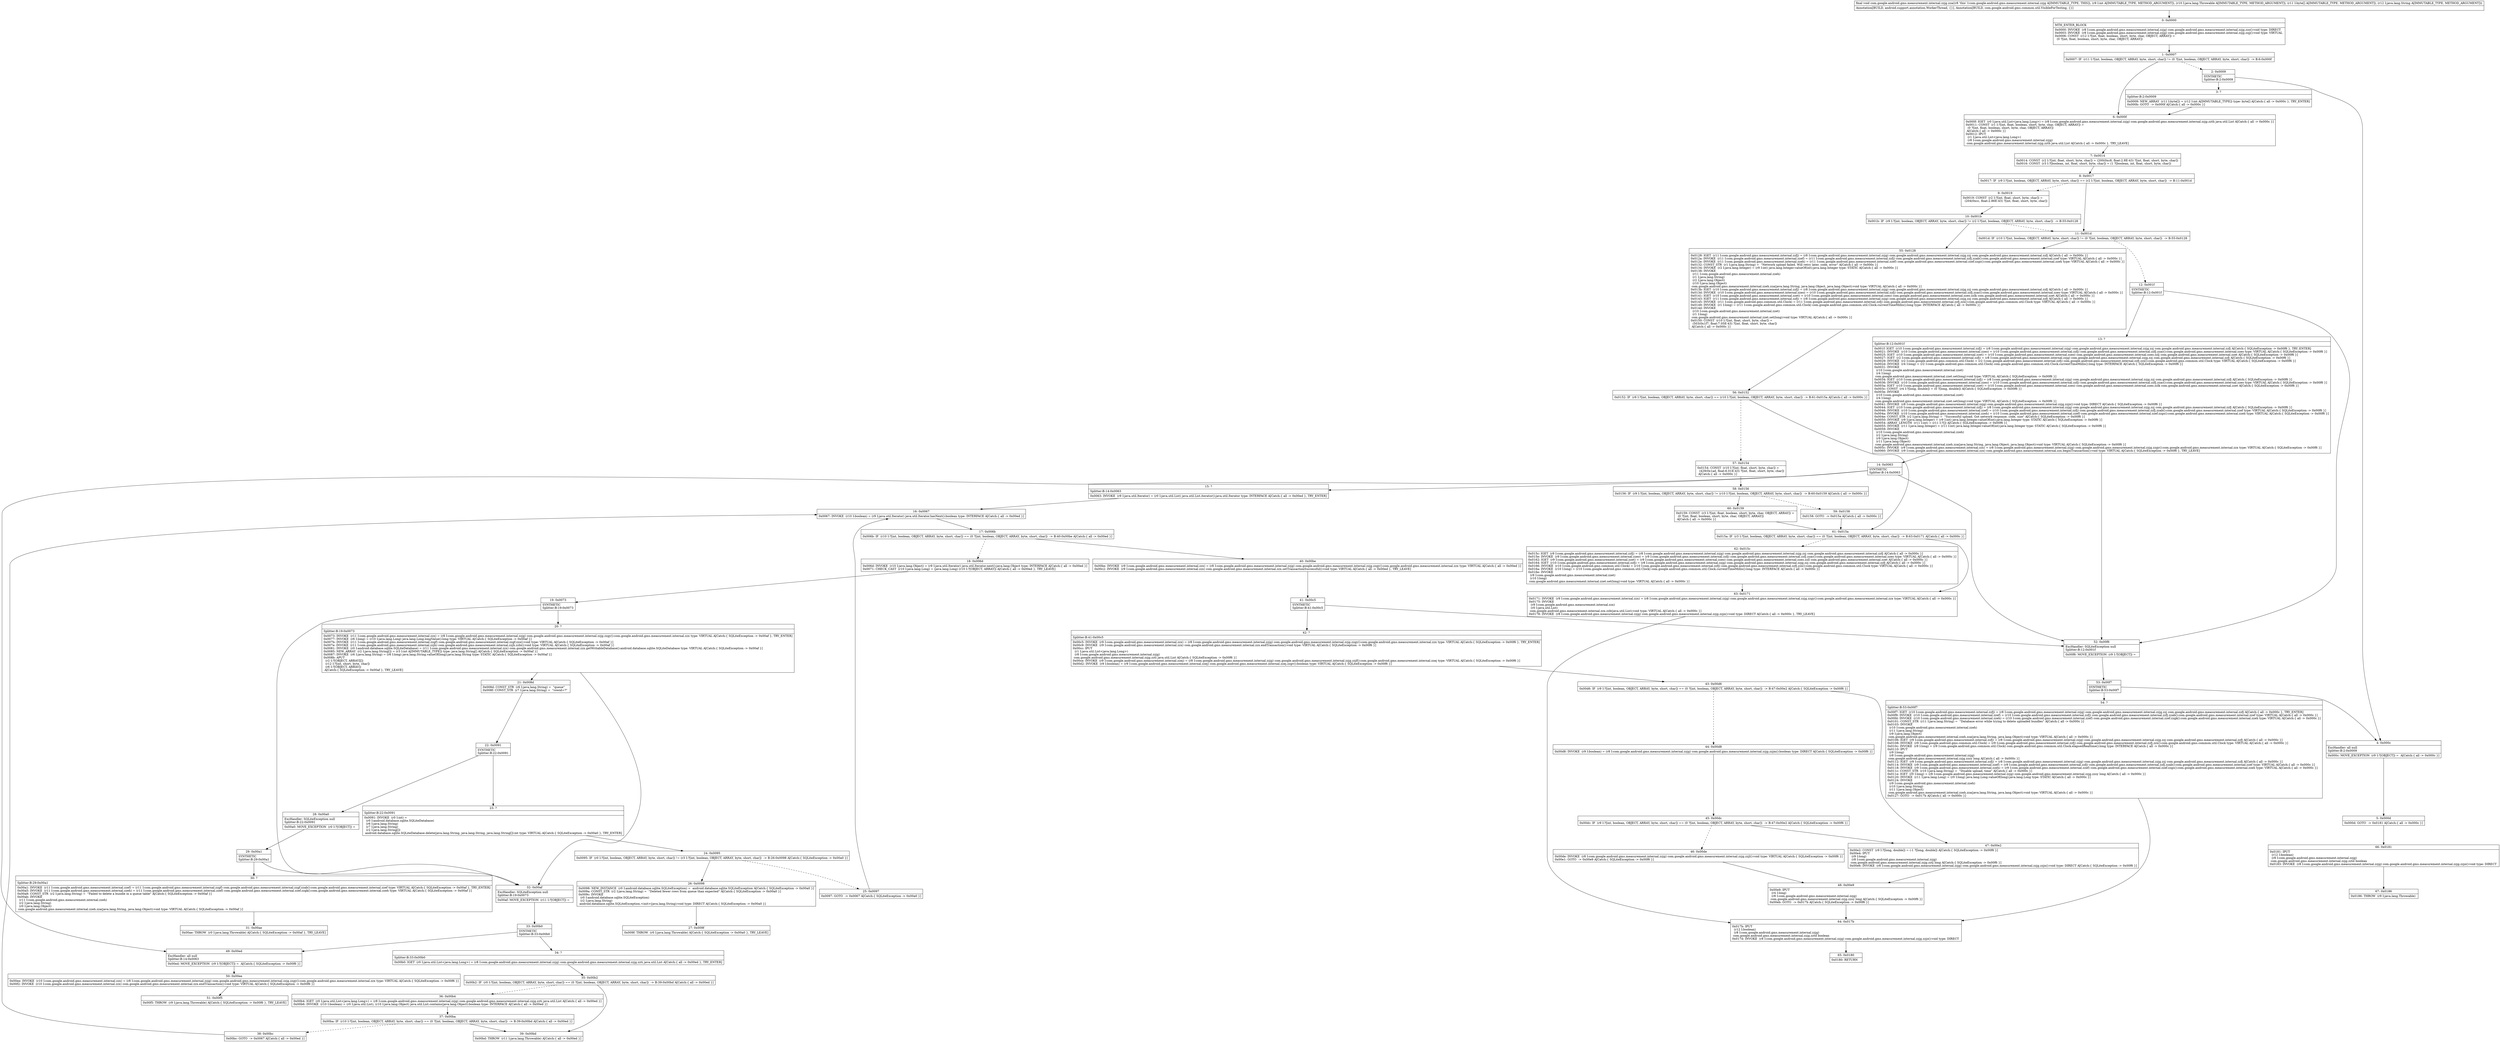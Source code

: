 digraph "CFG forcom.google.android.gms.measurement.internal.zzjg.zza(ILjava\/lang\/Throwable;[BLjava\/lang\/String;)V" {
Node_0 [shape=record,label="{0\:\ 0x0000|MTH_ENTER_BLOCK\l|0x0000: INVOKE  (r8 I:com.google.android.gms.measurement.internal.zzjg) com.google.android.gms.measurement.internal.zzjg.zzo():void type: DIRECT \l0x0003: INVOKE  (r8 I:com.google.android.gms.measurement.internal.zzjg) com.google.android.gms.measurement.internal.zzjg.zzjj():void type: VIRTUAL \l0x0006: CONST  (r12 I:?[int, float, boolean, short, byte, char, OBJECT, ARRAY]) = \l  (0 ?[int, float, boolean, short, byte, char, OBJECT, ARRAY])\l \l}"];
Node_1 [shape=record,label="{1\:\ 0x0007|0x0007: IF  (r11 I:?[int, boolean, OBJECT, ARRAY, byte, short, char]) != (0 ?[int, boolean, OBJECT, ARRAY, byte, short, char])  \-\> B:6:0x000f \l}"];
Node_2 [shape=record,label="{2\:\ 0x0009|SYNTHETIC\lSplitter:B:2:0x0009\l}"];
Node_3 [shape=record,label="{3\:\ ?|Splitter:B:2:0x0009\l|0x0009: NEW_ARRAY  (r11 I:byte[]) = (r12 I:int A[IMMUTABLE_TYPE]) type: byte[] A[Catch:\{ all \-\> 0x000c \}, TRY_ENTER]\l0x000b: GOTO  \-\> 0x000f A[Catch:\{ all \-\> 0x000c \}]\l}"];
Node_4 [shape=record,label="{4\:\ 0x000c|ExcHandler: all null\lSplitter:B:2:0x0009\l|0x000c: MOVE_EXCEPTION  (r9 I:?[OBJECT]) =  A[Catch:\{ all \-\> 0x000c \}]\l}"];
Node_5 [shape=record,label="{5\:\ 0x000d|0x000d: GOTO  \-\> 0x0181 A[Catch:\{ all \-\> 0x000c \}]\l}"];
Node_6 [shape=record,label="{6\:\ 0x000f|0x000f: IGET  (r0 I:java.util.List\<java.lang.Long\>) = (r8 I:com.google.android.gms.measurement.internal.zzjg) com.google.android.gms.measurement.internal.zzjg.zzth java.util.List A[Catch:\{ all \-\> 0x000c \}]\l0x0011: CONST  (r1 I:?[int, float, boolean, short, byte, char, OBJECT, ARRAY]) = \l  (0 ?[int, float, boolean, short, byte, char, OBJECT, ARRAY])\l A[Catch:\{ all \-\> 0x000c \}]\l0x0012: IPUT  \l  (r1 I:java.util.List\<java.lang.Long\>)\l  (r8 I:com.google.android.gms.measurement.internal.zzjg)\l com.google.android.gms.measurement.internal.zzjg.zzth java.util.List A[Catch:\{ all \-\> 0x000c \}, TRY_LEAVE]\l}"];
Node_7 [shape=record,label="{7\:\ 0x0014|0x0014: CONST  (r2 I:?[int, float, short, byte, char]) = (200(0xc8, float:2.8E\-43) ?[int, float, short, byte, char]) \l0x0016: CONST  (r3 I:?[boolean, int, float, short, byte, char]) = (1 ?[boolean, int, float, short, byte, char]) \l}"];
Node_8 [shape=record,label="{8\:\ 0x0017|0x0017: IF  (r9 I:?[int, boolean, OBJECT, ARRAY, byte, short, char]) == (r2 I:?[int, boolean, OBJECT, ARRAY, byte, short, char])  \-\> B:11:0x001d \l}"];
Node_9 [shape=record,label="{9\:\ 0x0019|0x0019: CONST  (r2 I:?[int, float, short, byte, char]) = \l  (204(0xcc, float:2.86E\-43) ?[int, float, short, byte, char])\l \l}"];
Node_10 [shape=record,label="{10\:\ 0x001b|0x001b: IF  (r9 I:?[int, boolean, OBJECT, ARRAY, byte, short, char]) != (r2 I:?[int, boolean, OBJECT, ARRAY, byte, short, char])  \-\> B:55:0x0128 \l}"];
Node_11 [shape=record,label="{11\:\ 0x001d|0x001d: IF  (r10 I:?[int, boolean, OBJECT, ARRAY, byte, short, char]) != (0 ?[int, boolean, OBJECT, ARRAY, byte, short, char])  \-\> B:55:0x0128 \l}"];
Node_12 [shape=record,label="{12\:\ 0x001f|SYNTHETIC\lSplitter:B:12:0x001f\l}"];
Node_13 [shape=record,label="{13\:\ ?|Splitter:B:12:0x001f\l|0x001f: IGET  (r10 I:com.google.android.gms.measurement.internal.zzfj) = (r8 I:com.google.android.gms.measurement.internal.zzjg) com.google.android.gms.measurement.internal.zzjg.zzj com.google.android.gms.measurement.internal.zzfj A[Catch:\{ SQLiteException \-\> 0x00f6 \}, TRY_ENTER]\l0x0021: INVOKE  (r10 I:com.google.android.gms.measurement.internal.zzeo) = (r10 I:com.google.android.gms.measurement.internal.zzfj) com.google.android.gms.measurement.internal.zzfj.zzac():com.google.android.gms.measurement.internal.zzeo type: VIRTUAL A[Catch:\{ SQLiteException \-\> 0x00f6 \}]\l0x0025: IGET  (r10 I:com.google.android.gms.measurement.internal.zzet) = (r10 I:com.google.android.gms.measurement.internal.zzeo) com.google.android.gms.measurement.internal.zzeo.zzlj com.google.android.gms.measurement.internal.zzet A[Catch:\{ SQLiteException \-\> 0x00f6 \}]\l0x0027: IGET  (r2 I:com.google.android.gms.measurement.internal.zzfj) = (r8 I:com.google.android.gms.measurement.internal.zzjg) com.google.android.gms.measurement.internal.zzjg.zzj com.google.android.gms.measurement.internal.zzfj A[Catch:\{ SQLiteException \-\> 0x00f6 \}]\l0x0029: INVOKE  (r2 I:com.google.android.gms.common.util.Clock) = (r2 I:com.google.android.gms.measurement.internal.zzfj) com.google.android.gms.measurement.internal.zzfj.zzx():com.google.android.gms.common.util.Clock type: VIRTUAL A[Catch:\{ SQLiteException \-\> 0x00f6 \}]\l0x002d: INVOKE  (r4 I:long) = (r2 I:com.google.android.gms.common.util.Clock) com.google.android.gms.common.util.Clock.currentTimeMillis():long type: INTERFACE A[Catch:\{ SQLiteException \-\> 0x00f6 \}]\l0x0031: INVOKE  \l  (r10 I:com.google.android.gms.measurement.internal.zzet)\l  (r4 I:long)\l com.google.android.gms.measurement.internal.zzet.set(long):void type: VIRTUAL A[Catch:\{ SQLiteException \-\> 0x00f6 \}]\l0x0034: IGET  (r10 I:com.google.android.gms.measurement.internal.zzfj) = (r8 I:com.google.android.gms.measurement.internal.zzjg) com.google.android.gms.measurement.internal.zzjg.zzj com.google.android.gms.measurement.internal.zzfj A[Catch:\{ SQLiteException \-\> 0x00f6 \}]\l0x0036: INVOKE  (r10 I:com.google.android.gms.measurement.internal.zzeo) = (r10 I:com.google.android.gms.measurement.internal.zzfj) com.google.android.gms.measurement.internal.zzfj.zzac():com.google.android.gms.measurement.internal.zzeo type: VIRTUAL A[Catch:\{ SQLiteException \-\> 0x00f6 \}]\l0x003a: IGET  (r10 I:com.google.android.gms.measurement.internal.zzet) = (r10 I:com.google.android.gms.measurement.internal.zzeo) com.google.android.gms.measurement.internal.zzeo.zzlk com.google.android.gms.measurement.internal.zzet A[Catch:\{ SQLiteException \-\> 0x00f6 \}]\l0x003c: CONST  (r4 I:?[long, double]) = (0 ?[long, double]) A[Catch:\{ SQLiteException \-\> 0x00f6 \}]\l0x003e: INVOKE  \l  (r10 I:com.google.android.gms.measurement.internal.zzet)\l  (r4 I:long)\l com.google.android.gms.measurement.internal.zzet.set(long):void type: VIRTUAL A[Catch:\{ SQLiteException \-\> 0x00f6 \}]\l0x0041: INVOKE  (r8 I:com.google.android.gms.measurement.internal.zzjg) com.google.android.gms.measurement.internal.zzjg.zzjn():void type: DIRECT A[Catch:\{ SQLiteException \-\> 0x00f6 \}]\l0x0044: IGET  (r10 I:com.google.android.gms.measurement.internal.zzfj) = (r8 I:com.google.android.gms.measurement.internal.zzjg) com.google.android.gms.measurement.internal.zzjg.zzj com.google.android.gms.measurement.internal.zzfj A[Catch:\{ SQLiteException \-\> 0x00f6 \}]\l0x0046: INVOKE  (r10 I:com.google.android.gms.measurement.internal.zzef) = (r10 I:com.google.android.gms.measurement.internal.zzfj) com.google.android.gms.measurement.internal.zzfj.zzab():com.google.android.gms.measurement.internal.zzef type: VIRTUAL A[Catch:\{ SQLiteException \-\> 0x00f6 \}]\l0x004a: INVOKE  (r10 I:com.google.android.gms.measurement.internal.zzeh) = (r10 I:com.google.android.gms.measurement.internal.zzef) com.google.android.gms.measurement.internal.zzef.zzgs():com.google.android.gms.measurement.internal.zzeh type: VIRTUAL A[Catch:\{ SQLiteException \-\> 0x00f6 \}]\l0x004e: CONST_STR  (r2 I:java.lang.String) =  \"Successful upload. Got network response. code, size\" A[Catch:\{ SQLiteException \-\> 0x00f6 \}]\l0x0050: INVOKE  (r9 I:java.lang.Integer) = (r9 I:int) java.lang.Integer.valueOf(int):java.lang.Integer type: STATIC A[Catch:\{ SQLiteException \-\> 0x00f6 \}]\l0x0054: ARRAY_LENGTH  (r11 I:int) = (r11 I:?[]) A[Catch:\{ SQLiteException \-\> 0x00f6 \}]\l0x0055: INVOKE  (r11 I:java.lang.Integer) = (r11 I:int) java.lang.Integer.valueOf(int):java.lang.Integer type: STATIC A[Catch:\{ SQLiteException \-\> 0x00f6 \}]\l0x0059: INVOKE  \l  (r10 I:com.google.android.gms.measurement.internal.zzeh)\l  (r2 I:java.lang.String)\l  (r9 I:java.lang.Object)\l  (r11 I:java.lang.Object)\l com.google.android.gms.measurement.internal.zzeh.zza(java.lang.String, java.lang.Object, java.lang.Object):void type: VIRTUAL A[Catch:\{ SQLiteException \-\> 0x00f6 \}]\l0x005c: INVOKE  (r9 I:com.google.android.gms.measurement.internal.zzx) = (r8 I:com.google.android.gms.measurement.internal.zzjg) com.google.android.gms.measurement.internal.zzjg.zzgy():com.google.android.gms.measurement.internal.zzx type: VIRTUAL A[Catch:\{ SQLiteException \-\> 0x00f6 \}]\l0x0060: INVOKE  (r9 I:com.google.android.gms.measurement.internal.zzx) com.google.android.gms.measurement.internal.zzx.beginTransaction():void type: VIRTUAL A[Catch:\{ SQLiteException \-\> 0x00f6 \}, TRY_LEAVE]\l}"];
Node_14 [shape=record,label="{14\:\ 0x0063|SYNTHETIC\lSplitter:B:14:0x0063\l}"];
Node_15 [shape=record,label="{15\:\ ?|Splitter:B:14:0x0063\l|0x0063: INVOKE  (r9 I:java.util.Iterator) = (r0 I:java.util.List) java.util.List.iterator():java.util.Iterator type: INTERFACE A[Catch:\{ all \-\> 0x00ed \}, TRY_ENTER]\l}"];
Node_16 [shape=record,label="{16\:\ 0x0067|0x0067: INVOKE  (r10 I:boolean) = (r9 I:java.util.Iterator) java.util.Iterator.hasNext():boolean type: INTERFACE A[Catch:\{ all \-\> 0x00ed \}]\l}"];
Node_17 [shape=record,label="{17\:\ 0x006b|0x006b: IF  (r10 I:?[int, boolean, OBJECT, ARRAY, byte, short, char]) == (0 ?[int, boolean, OBJECT, ARRAY, byte, short, char])  \-\> B:40:0x00be A[Catch:\{ all \-\> 0x00ed \}]\l}"];
Node_18 [shape=record,label="{18\:\ 0x006d|0x006d: INVOKE  (r10 I:java.lang.Object) = (r9 I:java.util.Iterator) java.util.Iterator.next():java.lang.Object type: INTERFACE A[Catch:\{ all \-\> 0x00ed \}]\l0x0071: CHECK_CAST  (r10 I:java.lang.Long) = (java.lang.Long) (r10 I:?[OBJECT, ARRAY]) A[Catch:\{ all \-\> 0x00ed \}, TRY_LEAVE]\l}"];
Node_19 [shape=record,label="{19\:\ 0x0073|SYNTHETIC\lSplitter:B:19:0x0073\l}"];
Node_20 [shape=record,label="{20\:\ ?|Splitter:B:19:0x0073\l|0x0073: INVOKE  (r11 I:com.google.android.gms.measurement.internal.zzx) = (r8 I:com.google.android.gms.measurement.internal.zzjg) com.google.android.gms.measurement.internal.zzjg.zzgy():com.google.android.gms.measurement.internal.zzx type: VIRTUAL A[Catch:\{ SQLiteException \-\> 0x00af \}, TRY_ENTER]\l0x0077: INVOKE  (r6 I:long) = (r10 I:java.lang.Long) java.lang.Long.longValue():long type: VIRTUAL A[Catch:\{ SQLiteException \-\> 0x00af \}]\l0x007b: INVOKE  (r11 I:com.google.android.gms.measurement.internal.zzgf) com.google.android.gms.measurement.internal.zzgf.zzo():void type: VIRTUAL A[Catch:\{ SQLiteException \-\> 0x00af \}]\l0x007e: INVOKE  (r11 I:com.google.android.gms.measurement.internal.zzjh) com.google.android.gms.measurement.internal.zzjh.zzbi():void type: VIRTUAL A[Catch:\{ SQLiteException \-\> 0x00af \}]\l0x0081: INVOKE  (r0 I:android.database.sqlite.SQLiteDatabase) = (r11 I:com.google.android.gms.measurement.internal.zzx) com.google.android.gms.measurement.internal.zzx.getWritableDatabase():android.database.sqlite.SQLiteDatabase type: VIRTUAL A[Catch:\{ SQLiteException \-\> 0x00af \}]\l0x0085: NEW_ARRAY  (r2 I:java.lang.String[]) = (r3 I:int A[IMMUTABLE_TYPE]) type: java.lang.String[] A[Catch:\{ SQLiteException \-\> 0x00af \}]\l0x0087: INVOKE  (r6 I:java.lang.String) = (r6 I:long) java.lang.String.valueOf(long):java.lang.String type: STATIC A[Catch:\{ SQLiteException \-\> 0x00af \}]\l0x008b: APUT  \l  (r2 I:?[OBJECT, ARRAY][])\l  (r12 I:?[int, short, byte, char])\l  (r6 I:?[OBJECT, ARRAY])\l A[Catch:\{ SQLiteException \-\> 0x00af \}, TRY_LEAVE]\l}"];
Node_21 [shape=record,label="{21\:\ 0x008d|0x008d: CONST_STR  (r6 I:java.lang.String) =  \"queue\" \l0x008f: CONST_STR  (r7 I:java.lang.String) =  \"rowid=?\" \l}"];
Node_22 [shape=record,label="{22\:\ 0x0091|SYNTHETIC\lSplitter:B:22:0x0091\l}"];
Node_23 [shape=record,label="{23\:\ ?|Splitter:B:22:0x0091\l|0x0091: INVOKE  (r0 I:int) = \l  (r0 I:android.database.sqlite.SQLiteDatabase)\l  (r6 I:java.lang.String)\l  (r7 I:java.lang.String)\l  (r2 I:java.lang.String[])\l android.database.sqlite.SQLiteDatabase.delete(java.lang.String, java.lang.String, java.lang.String[]):int type: VIRTUAL A[Catch:\{ SQLiteException \-\> 0x00a0 \}, TRY_ENTER]\l}"];
Node_24 [shape=record,label="{24\:\ 0x0095|0x0095: IF  (r0 I:?[int, boolean, OBJECT, ARRAY, byte, short, char]) != (r3 I:?[int, boolean, OBJECT, ARRAY, byte, short, char])  \-\> B:26:0x0098 A[Catch:\{ SQLiteException \-\> 0x00a0 \}]\l}"];
Node_25 [shape=record,label="{25\:\ 0x0097|0x0097: GOTO  \-\> 0x0067 A[Catch:\{ SQLiteException \-\> 0x00a0 \}]\l}"];
Node_26 [shape=record,label="{26\:\ 0x0098|0x0098: NEW_INSTANCE  (r0 I:android.database.sqlite.SQLiteException) =  android.database.sqlite.SQLiteException A[Catch:\{ SQLiteException \-\> 0x00a0 \}]\l0x009a: CONST_STR  (r2 I:java.lang.String) =  \"Deleted fewer rows from queue than expected\" A[Catch:\{ SQLiteException \-\> 0x00a0 \}]\l0x009c: INVOKE  \l  (r0 I:android.database.sqlite.SQLiteException)\l  (r2 I:java.lang.String)\l android.database.sqlite.SQLiteException.\<init\>(java.lang.String):void type: DIRECT A[Catch:\{ SQLiteException \-\> 0x00a0 \}]\l}"];
Node_27 [shape=record,label="{27\:\ 0x009f|0x009f: THROW  (r0 I:java.lang.Throwable) A[Catch:\{ SQLiteException \-\> 0x00a0 \}, TRY_LEAVE]\l}"];
Node_28 [shape=record,label="{28\:\ 0x00a0|ExcHandler: SQLiteException null\lSplitter:B:22:0x0091\l|0x00a0: MOVE_EXCEPTION  (r0 I:?[OBJECT]) =  \l}"];
Node_29 [shape=record,label="{29\:\ 0x00a1|SYNTHETIC\lSplitter:B:29:0x00a1\l}"];
Node_30 [shape=record,label="{30\:\ ?|Splitter:B:29:0x00a1\l|0x00a1: INVOKE  (r11 I:com.google.android.gms.measurement.internal.zzef) = (r11 I:com.google.android.gms.measurement.internal.zzgf) com.google.android.gms.measurement.internal.zzgf.zzab():com.google.android.gms.measurement.internal.zzef type: VIRTUAL A[Catch:\{ SQLiteException \-\> 0x00af \}, TRY_ENTER]\l0x00a5: INVOKE  (r11 I:com.google.android.gms.measurement.internal.zzeh) = (r11 I:com.google.android.gms.measurement.internal.zzef) com.google.android.gms.measurement.internal.zzef.zzgk():com.google.android.gms.measurement.internal.zzeh type: VIRTUAL A[Catch:\{ SQLiteException \-\> 0x00af \}]\l0x00a9: CONST_STR  (r2 I:java.lang.String) =  \"Failed to delete a bundle in a queue table\" A[Catch:\{ SQLiteException \-\> 0x00af \}]\l0x00ab: INVOKE  \l  (r11 I:com.google.android.gms.measurement.internal.zzeh)\l  (r2 I:java.lang.String)\l  (r0 I:java.lang.Object)\l com.google.android.gms.measurement.internal.zzeh.zza(java.lang.String, java.lang.Object):void type: VIRTUAL A[Catch:\{ SQLiteException \-\> 0x00af \}]\l}"];
Node_31 [shape=record,label="{31\:\ 0x00ae|0x00ae: THROW  (r0 I:java.lang.Throwable) A[Catch:\{ SQLiteException \-\> 0x00af \}, TRY_LEAVE]\l}"];
Node_32 [shape=record,label="{32\:\ 0x00af|ExcHandler: SQLiteException null\lSplitter:B:19:0x0073\l|0x00af: MOVE_EXCEPTION  (r11 I:?[OBJECT]) =  \l}"];
Node_33 [shape=record,label="{33\:\ 0x00b0|SYNTHETIC\lSplitter:B:33:0x00b0\l}"];
Node_34 [shape=record,label="{34\:\ ?|Splitter:B:33:0x00b0\l|0x00b0: IGET  (r0 I:java.util.List\<java.lang.Long\>) = (r8 I:com.google.android.gms.measurement.internal.zzjg) com.google.android.gms.measurement.internal.zzjg.zzti java.util.List A[Catch:\{ all \-\> 0x00ed \}, TRY_ENTER]\l}"];
Node_35 [shape=record,label="{35\:\ 0x00b2|0x00b2: IF  (r0 I:?[int, boolean, OBJECT, ARRAY, byte, short, char]) == (0 ?[int, boolean, OBJECT, ARRAY, byte, short, char])  \-\> B:39:0x00bd A[Catch:\{ all \-\> 0x00ed \}]\l}"];
Node_36 [shape=record,label="{36\:\ 0x00b4|0x00b4: IGET  (r0 I:java.util.List\<java.lang.Long\>) = (r8 I:com.google.android.gms.measurement.internal.zzjg) com.google.android.gms.measurement.internal.zzjg.zzti java.util.List A[Catch:\{ all \-\> 0x00ed \}]\l0x00b6: INVOKE  (r10 I:boolean) = (r0 I:java.util.List), (r10 I:java.lang.Object) java.util.List.contains(java.lang.Object):boolean type: INTERFACE A[Catch:\{ all \-\> 0x00ed \}]\l}"];
Node_37 [shape=record,label="{37\:\ 0x00ba|0x00ba: IF  (r10 I:?[int, boolean, OBJECT, ARRAY, byte, short, char]) == (0 ?[int, boolean, OBJECT, ARRAY, byte, short, char])  \-\> B:39:0x00bd A[Catch:\{ all \-\> 0x00ed \}]\l}"];
Node_38 [shape=record,label="{38\:\ 0x00bc|0x00bc: GOTO  \-\> 0x0067 A[Catch:\{ all \-\> 0x00ed \}]\l}"];
Node_39 [shape=record,label="{39\:\ 0x00bd|0x00bd: THROW  (r11 I:java.lang.Throwable) A[Catch:\{ all \-\> 0x00ed \}]\l}"];
Node_40 [shape=record,label="{40\:\ 0x00be|0x00be: INVOKE  (r9 I:com.google.android.gms.measurement.internal.zzx) = (r8 I:com.google.android.gms.measurement.internal.zzjg) com.google.android.gms.measurement.internal.zzjg.zzgy():com.google.android.gms.measurement.internal.zzx type: VIRTUAL A[Catch:\{ all \-\> 0x00ed \}]\l0x00c2: INVOKE  (r9 I:com.google.android.gms.measurement.internal.zzx) com.google.android.gms.measurement.internal.zzx.setTransactionSuccessful():void type: VIRTUAL A[Catch:\{ all \-\> 0x00ed \}, TRY_LEAVE]\l}"];
Node_41 [shape=record,label="{41\:\ 0x00c5|SYNTHETIC\lSplitter:B:41:0x00c5\l}"];
Node_42 [shape=record,label="{42\:\ ?|Splitter:B:41:0x00c5\l|0x00c5: INVOKE  (r9 I:com.google.android.gms.measurement.internal.zzx) = (r8 I:com.google.android.gms.measurement.internal.zzjg) com.google.android.gms.measurement.internal.zzjg.zzgy():com.google.android.gms.measurement.internal.zzx type: VIRTUAL A[Catch:\{ SQLiteException \-\> 0x00f6 \}, TRY_ENTER]\l0x00c9: INVOKE  (r9 I:com.google.android.gms.measurement.internal.zzx) com.google.android.gms.measurement.internal.zzx.endTransaction():void type: VIRTUAL A[Catch:\{ SQLiteException \-\> 0x00f6 \}]\l0x00cc: IPUT  \l  (r1 I:java.util.List\<java.lang.Long\>)\l  (r8 I:com.google.android.gms.measurement.internal.zzjg)\l com.google.android.gms.measurement.internal.zzjg.zzti java.util.List A[Catch:\{ SQLiteException \-\> 0x00f6 \}]\l0x00ce: INVOKE  (r9 I:com.google.android.gms.measurement.internal.zzej) = (r8 I:com.google.android.gms.measurement.internal.zzjg) com.google.android.gms.measurement.internal.zzjg.zzjf():com.google.android.gms.measurement.internal.zzej type: VIRTUAL A[Catch:\{ SQLiteException \-\> 0x00f6 \}]\l0x00d2: INVOKE  (r9 I:boolean) = (r9 I:com.google.android.gms.measurement.internal.zzej) com.google.android.gms.measurement.internal.zzej.zzgv():boolean type: VIRTUAL A[Catch:\{ SQLiteException \-\> 0x00f6 \}]\l}"];
Node_43 [shape=record,label="{43\:\ 0x00d6|0x00d6: IF  (r9 I:?[int, boolean, OBJECT, ARRAY, byte, short, char]) == (0 ?[int, boolean, OBJECT, ARRAY, byte, short, char])  \-\> B:47:0x00e2 A[Catch:\{ SQLiteException \-\> 0x00f6 \}]\l}"];
Node_44 [shape=record,label="{44\:\ 0x00d8|0x00d8: INVOKE  (r9 I:boolean) = (r8 I:com.google.android.gms.measurement.internal.zzjg) com.google.android.gms.measurement.internal.zzjg.zzjm():boolean type: DIRECT A[Catch:\{ SQLiteException \-\> 0x00f6 \}]\l}"];
Node_45 [shape=record,label="{45\:\ 0x00dc|0x00dc: IF  (r9 I:?[int, boolean, OBJECT, ARRAY, byte, short, char]) == (0 ?[int, boolean, OBJECT, ARRAY, byte, short, char])  \-\> B:47:0x00e2 A[Catch:\{ SQLiteException \-\> 0x00f6 \}]\l}"];
Node_46 [shape=record,label="{46\:\ 0x00de|0x00de: INVOKE  (r8 I:com.google.android.gms.measurement.internal.zzjg) com.google.android.gms.measurement.internal.zzjg.zzjl():void type: VIRTUAL A[Catch:\{ SQLiteException \-\> 0x00f6 \}]\l0x00e1: GOTO  \-\> 0x00e9 A[Catch:\{ SQLiteException \-\> 0x00f6 \}]\l}"];
Node_47 [shape=record,label="{47\:\ 0x00e2|0x00e2: CONST  (r9 I:?[long, double]) = (\-1 ?[long, double]) A[Catch:\{ SQLiteException \-\> 0x00f6 \}]\l0x00e4: IPUT  \l  (r9 I:long)\l  (r8 I:com.google.android.gms.measurement.internal.zzjg)\l com.google.android.gms.measurement.internal.zzjg.zztj long A[Catch:\{ SQLiteException \-\> 0x00f6 \}]\l0x00e6: INVOKE  (r8 I:com.google.android.gms.measurement.internal.zzjg) com.google.android.gms.measurement.internal.zzjg.zzjn():void type: DIRECT A[Catch:\{ SQLiteException \-\> 0x00f6 \}]\l}"];
Node_48 [shape=record,label="{48\:\ 0x00e9|0x00e9: IPUT  \l  (r4 I:long)\l  (r8 I:com.google.android.gms.measurement.internal.zzjg)\l com.google.android.gms.measurement.internal.zzjg.zzsy long A[Catch:\{ SQLiteException \-\> 0x00f6 \}]\l0x00eb: GOTO  \-\> 0x017b A[Catch:\{ SQLiteException \-\> 0x00f6 \}]\l}"];
Node_49 [shape=record,label="{49\:\ 0x00ed|ExcHandler: all null\lSplitter:B:14:0x0063\l|0x00ed: MOVE_EXCEPTION  (r9 I:?[OBJECT]) =  A[Catch:\{ SQLiteException \-\> 0x00f6 \}]\l}"];
Node_50 [shape=record,label="{50\:\ 0x00ee|0x00ee: INVOKE  (r10 I:com.google.android.gms.measurement.internal.zzx) = (r8 I:com.google.android.gms.measurement.internal.zzjg) com.google.android.gms.measurement.internal.zzjg.zzgy():com.google.android.gms.measurement.internal.zzx type: VIRTUAL A[Catch:\{ SQLiteException \-\> 0x00f6 \}]\l0x00f2: INVOKE  (r10 I:com.google.android.gms.measurement.internal.zzx) com.google.android.gms.measurement.internal.zzx.endTransaction():void type: VIRTUAL A[Catch:\{ SQLiteException \-\> 0x00f6 \}]\l}"];
Node_51 [shape=record,label="{51\:\ 0x00f5|0x00f5: THROW  (r9 I:java.lang.Throwable) A[Catch:\{ SQLiteException \-\> 0x00f6 \}, TRY_LEAVE]\l}"];
Node_52 [shape=record,label="{52\:\ 0x00f6|ExcHandler: SQLiteException null\lSplitter:B:12:0x001f\l|0x00f6: MOVE_EXCEPTION  (r9 I:?[OBJECT]) =  \l}"];
Node_53 [shape=record,label="{53\:\ 0x00f7|SYNTHETIC\lSplitter:B:53:0x00f7\l}"];
Node_54 [shape=record,label="{54\:\ ?|Splitter:B:53:0x00f7\l|0x00f7: IGET  (r10 I:com.google.android.gms.measurement.internal.zzfj) = (r8 I:com.google.android.gms.measurement.internal.zzjg) com.google.android.gms.measurement.internal.zzjg.zzj com.google.android.gms.measurement.internal.zzfj A[Catch:\{ all \-\> 0x000c \}, TRY_ENTER]\l0x00f9: INVOKE  (r10 I:com.google.android.gms.measurement.internal.zzef) = (r10 I:com.google.android.gms.measurement.internal.zzfj) com.google.android.gms.measurement.internal.zzfj.zzab():com.google.android.gms.measurement.internal.zzef type: VIRTUAL A[Catch:\{ all \-\> 0x000c \}]\l0x00fd: INVOKE  (r10 I:com.google.android.gms.measurement.internal.zzeh) = (r10 I:com.google.android.gms.measurement.internal.zzef) com.google.android.gms.measurement.internal.zzef.zzgk():com.google.android.gms.measurement.internal.zzeh type: VIRTUAL A[Catch:\{ all \-\> 0x000c \}]\l0x0101: CONST_STR  (r11 I:java.lang.String) =  \"Database error while trying to delete uploaded bundles\" A[Catch:\{ all \-\> 0x000c \}]\l0x0103: INVOKE  \l  (r10 I:com.google.android.gms.measurement.internal.zzeh)\l  (r11 I:java.lang.String)\l  (r9 I:java.lang.Object)\l com.google.android.gms.measurement.internal.zzeh.zza(java.lang.String, java.lang.Object):void type: VIRTUAL A[Catch:\{ all \-\> 0x000c \}]\l0x0106: IGET  (r9 I:com.google.android.gms.measurement.internal.zzfj) = (r8 I:com.google.android.gms.measurement.internal.zzjg) com.google.android.gms.measurement.internal.zzjg.zzj com.google.android.gms.measurement.internal.zzfj A[Catch:\{ all \-\> 0x000c \}]\l0x0108: INVOKE  (r9 I:com.google.android.gms.common.util.Clock) = (r9 I:com.google.android.gms.measurement.internal.zzfj) com.google.android.gms.measurement.internal.zzfj.zzx():com.google.android.gms.common.util.Clock type: VIRTUAL A[Catch:\{ all \-\> 0x000c \}]\l0x010c: INVOKE  (r9 I:long) = (r9 I:com.google.android.gms.common.util.Clock) com.google.android.gms.common.util.Clock.elapsedRealtime():long type: INTERFACE A[Catch:\{ all \-\> 0x000c \}]\l0x0110: IPUT  \l  (r9 I:long)\l  (r8 I:com.google.android.gms.measurement.internal.zzjg)\l com.google.android.gms.measurement.internal.zzjg.zzsy long A[Catch:\{ all \-\> 0x000c \}]\l0x0112: IGET  (r9 I:com.google.android.gms.measurement.internal.zzfj) = (r8 I:com.google.android.gms.measurement.internal.zzjg) com.google.android.gms.measurement.internal.zzjg.zzj com.google.android.gms.measurement.internal.zzfj A[Catch:\{ all \-\> 0x000c \}]\l0x0114: INVOKE  (r9 I:com.google.android.gms.measurement.internal.zzef) = (r9 I:com.google.android.gms.measurement.internal.zzfj) com.google.android.gms.measurement.internal.zzfj.zzab():com.google.android.gms.measurement.internal.zzef type: VIRTUAL A[Catch:\{ all \-\> 0x000c \}]\l0x0118: INVOKE  (r9 I:com.google.android.gms.measurement.internal.zzeh) = (r9 I:com.google.android.gms.measurement.internal.zzef) com.google.android.gms.measurement.internal.zzef.zzgs():com.google.android.gms.measurement.internal.zzeh type: VIRTUAL A[Catch:\{ all \-\> 0x000c \}]\l0x011c: CONST_STR  (r10 I:java.lang.String) =  \"Disable upload, time\" A[Catch:\{ all \-\> 0x000c \}]\l0x011e: IGET  (r0 I:long) = (r8 I:com.google.android.gms.measurement.internal.zzjg) com.google.android.gms.measurement.internal.zzjg.zzsy long A[Catch:\{ all \-\> 0x000c \}]\l0x0120: INVOKE  (r11 I:java.lang.Long) = (r0 I:long) java.lang.Long.valueOf(long):java.lang.Long type: STATIC A[Catch:\{ all \-\> 0x000c \}]\l0x0124: INVOKE  \l  (r9 I:com.google.android.gms.measurement.internal.zzeh)\l  (r10 I:java.lang.String)\l  (r11 I:java.lang.Object)\l com.google.android.gms.measurement.internal.zzeh.zza(java.lang.String, java.lang.Object):void type: VIRTUAL A[Catch:\{ all \-\> 0x000c \}]\l0x0127: GOTO  \-\> 0x017b A[Catch:\{ all \-\> 0x000c \}]\l}"];
Node_55 [shape=record,label="{55\:\ 0x0128|0x0128: IGET  (r11 I:com.google.android.gms.measurement.internal.zzfj) = (r8 I:com.google.android.gms.measurement.internal.zzjg) com.google.android.gms.measurement.internal.zzjg.zzj com.google.android.gms.measurement.internal.zzfj A[Catch:\{ all \-\> 0x000c \}]\l0x012a: INVOKE  (r11 I:com.google.android.gms.measurement.internal.zzef) = (r11 I:com.google.android.gms.measurement.internal.zzfj) com.google.android.gms.measurement.internal.zzfj.zzab():com.google.android.gms.measurement.internal.zzef type: VIRTUAL A[Catch:\{ all \-\> 0x000c \}]\l0x012e: INVOKE  (r11 I:com.google.android.gms.measurement.internal.zzeh) = (r11 I:com.google.android.gms.measurement.internal.zzef) com.google.android.gms.measurement.internal.zzef.zzgs():com.google.android.gms.measurement.internal.zzeh type: VIRTUAL A[Catch:\{ all \-\> 0x000c \}]\l0x0132: CONST_STR  (r1 I:java.lang.String) =  \"Network upload failed. Will retry later. code, error\" A[Catch:\{ all \-\> 0x000c \}]\l0x0134: INVOKE  (r2 I:java.lang.Integer) = (r9 I:int) java.lang.Integer.valueOf(int):java.lang.Integer type: STATIC A[Catch:\{ all \-\> 0x000c \}]\l0x0138: INVOKE  \l  (r11 I:com.google.android.gms.measurement.internal.zzeh)\l  (r1 I:java.lang.String)\l  (r2 I:java.lang.Object)\l  (r10 I:java.lang.Object)\l com.google.android.gms.measurement.internal.zzeh.zza(java.lang.String, java.lang.Object, java.lang.Object):void type: VIRTUAL A[Catch:\{ all \-\> 0x000c \}]\l0x013b: IGET  (r10 I:com.google.android.gms.measurement.internal.zzfj) = (r8 I:com.google.android.gms.measurement.internal.zzjg) com.google.android.gms.measurement.internal.zzjg.zzj com.google.android.gms.measurement.internal.zzfj A[Catch:\{ all \-\> 0x000c \}]\l0x013d: INVOKE  (r10 I:com.google.android.gms.measurement.internal.zzeo) = (r10 I:com.google.android.gms.measurement.internal.zzfj) com.google.android.gms.measurement.internal.zzfj.zzac():com.google.android.gms.measurement.internal.zzeo type: VIRTUAL A[Catch:\{ all \-\> 0x000c \}]\l0x0141: IGET  (r10 I:com.google.android.gms.measurement.internal.zzet) = (r10 I:com.google.android.gms.measurement.internal.zzeo) com.google.android.gms.measurement.internal.zzeo.zzlk com.google.android.gms.measurement.internal.zzet A[Catch:\{ all \-\> 0x000c \}]\l0x0143: IGET  (r11 I:com.google.android.gms.measurement.internal.zzfj) = (r8 I:com.google.android.gms.measurement.internal.zzjg) com.google.android.gms.measurement.internal.zzjg.zzj com.google.android.gms.measurement.internal.zzfj A[Catch:\{ all \-\> 0x000c \}]\l0x0145: INVOKE  (r11 I:com.google.android.gms.common.util.Clock) = (r11 I:com.google.android.gms.measurement.internal.zzfj) com.google.android.gms.measurement.internal.zzfj.zzx():com.google.android.gms.common.util.Clock type: VIRTUAL A[Catch:\{ all \-\> 0x000c \}]\l0x0149: INVOKE  (r1 I:long) = (r11 I:com.google.android.gms.common.util.Clock) com.google.android.gms.common.util.Clock.currentTimeMillis():long type: INTERFACE A[Catch:\{ all \-\> 0x000c \}]\l0x014d: INVOKE  \l  (r10 I:com.google.android.gms.measurement.internal.zzet)\l  (r1 I:long)\l com.google.android.gms.measurement.internal.zzet.set(long):void type: VIRTUAL A[Catch:\{ all \-\> 0x000c \}]\l0x0150: CONST  (r10 I:?[int, float, short, byte, char]) = \l  (503(0x1f7, float:7.05E\-43) ?[int, float, short, byte, char])\l A[Catch:\{ all \-\> 0x000c \}]\l}"];
Node_56 [shape=record,label="{56\:\ 0x0152|0x0152: IF  (r9 I:?[int, boolean, OBJECT, ARRAY, byte, short, char]) == (r10 I:?[int, boolean, OBJECT, ARRAY, byte, short, char])  \-\> B:61:0x015a A[Catch:\{ all \-\> 0x000c \}]\l}"];
Node_57 [shape=record,label="{57\:\ 0x0154|0x0154: CONST  (r10 I:?[int, float, short, byte, char]) = \l  (429(0x1ad, float:6.01E\-43) ?[int, float, short, byte, char])\l A[Catch:\{ all \-\> 0x000c \}]\l}"];
Node_58 [shape=record,label="{58\:\ 0x0156|0x0156: IF  (r9 I:?[int, boolean, OBJECT, ARRAY, byte, short, char]) != (r10 I:?[int, boolean, OBJECT, ARRAY, byte, short, char])  \-\> B:60:0x0159 A[Catch:\{ all \-\> 0x000c \}]\l}"];
Node_59 [shape=record,label="{59\:\ 0x0158|0x0158: GOTO  \-\> 0x015a A[Catch:\{ all \-\> 0x000c \}]\l}"];
Node_60 [shape=record,label="{60\:\ 0x0159|0x0159: CONST  (r3 I:?[int, float, boolean, short, byte, char, OBJECT, ARRAY]) = \l  (0 ?[int, float, boolean, short, byte, char, OBJECT, ARRAY])\l A[Catch:\{ all \-\> 0x000c \}]\l}"];
Node_61 [shape=record,label="{61\:\ 0x015a|0x015a: IF  (r3 I:?[int, boolean, OBJECT, ARRAY, byte, short, char]) == (0 ?[int, boolean, OBJECT, ARRAY, byte, short, char])  \-\> B:63:0x0171 A[Catch:\{ all \-\> 0x000c \}]\l}"];
Node_62 [shape=record,label="{62\:\ 0x015c|0x015c: IGET  (r9 I:com.google.android.gms.measurement.internal.zzfj) = (r8 I:com.google.android.gms.measurement.internal.zzjg) com.google.android.gms.measurement.internal.zzjg.zzj com.google.android.gms.measurement.internal.zzfj A[Catch:\{ all \-\> 0x000c \}]\l0x015e: INVOKE  (r9 I:com.google.android.gms.measurement.internal.zzeo) = (r9 I:com.google.android.gms.measurement.internal.zzfj) com.google.android.gms.measurement.internal.zzfj.zzac():com.google.android.gms.measurement.internal.zzeo type: VIRTUAL A[Catch:\{ all \-\> 0x000c \}]\l0x0162: IGET  (r9 I:com.google.android.gms.measurement.internal.zzet) = (r9 I:com.google.android.gms.measurement.internal.zzeo) com.google.android.gms.measurement.internal.zzeo.zzll com.google.android.gms.measurement.internal.zzet A[Catch:\{ all \-\> 0x000c \}]\l0x0164: IGET  (r10 I:com.google.android.gms.measurement.internal.zzfj) = (r8 I:com.google.android.gms.measurement.internal.zzjg) com.google.android.gms.measurement.internal.zzjg.zzj com.google.android.gms.measurement.internal.zzfj A[Catch:\{ all \-\> 0x000c \}]\l0x0166: INVOKE  (r10 I:com.google.android.gms.common.util.Clock) = (r10 I:com.google.android.gms.measurement.internal.zzfj) com.google.android.gms.measurement.internal.zzfj.zzx():com.google.android.gms.common.util.Clock type: VIRTUAL A[Catch:\{ all \-\> 0x000c \}]\l0x016a: INVOKE  (r10 I:long) = (r10 I:com.google.android.gms.common.util.Clock) com.google.android.gms.common.util.Clock.currentTimeMillis():long type: INTERFACE A[Catch:\{ all \-\> 0x000c \}]\l0x016e: INVOKE  \l  (r9 I:com.google.android.gms.measurement.internal.zzet)\l  (r10 I:long)\l com.google.android.gms.measurement.internal.zzet.set(long):void type: VIRTUAL A[Catch:\{ all \-\> 0x000c \}]\l}"];
Node_63 [shape=record,label="{63\:\ 0x0171|0x0171: INVOKE  (r9 I:com.google.android.gms.measurement.internal.zzx) = (r8 I:com.google.android.gms.measurement.internal.zzjg) com.google.android.gms.measurement.internal.zzjg.zzgy():com.google.android.gms.measurement.internal.zzx type: VIRTUAL A[Catch:\{ all \-\> 0x000c \}]\l0x0175: INVOKE  \l  (r9 I:com.google.android.gms.measurement.internal.zzx)\l  (r0 I:java.util.List)\l com.google.android.gms.measurement.internal.zzx.zzb(java.util.List):void type: VIRTUAL A[Catch:\{ all \-\> 0x000c \}]\l0x0178: INVOKE  (r8 I:com.google.android.gms.measurement.internal.zzjg) com.google.android.gms.measurement.internal.zzjg.zzjn():void type: DIRECT A[Catch:\{ all \-\> 0x000c \}, TRY_LEAVE]\l}"];
Node_64 [shape=record,label="{64\:\ 0x017b|0x017b: IPUT  \l  (r12 I:boolean)\l  (r8 I:com.google.android.gms.measurement.internal.zzjg)\l com.google.android.gms.measurement.internal.zzjg.zztd boolean \l0x017d: INVOKE  (r8 I:com.google.android.gms.measurement.internal.zzjg) com.google.android.gms.measurement.internal.zzjg.zzjo():void type: DIRECT \l}"];
Node_65 [shape=record,label="{65\:\ 0x0180|0x0180: RETURN   \l}"];
Node_66 [shape=record,label="{66\:\ 0x0181|0x0181: IPUT  \l  (r12 I:boolean)\l  (r8 I:com.google.android.gms.measurement.internal.zzjg)\l com.google.android.gms.measurement.internal.zzjg.zztd boolean \l0x0183: INVOKE  (r8 I:com.google.android.gms.measurement.internal.zzjg) com.google.android.gms.measurement.internal.zzjg.zzjo():void type: DIRECT \l}"];
Node_67 [shape=record,label="{67\:\ 0x0186|0x0186: THROW  (r9 I:java.lang.Throwable) \l}"];
MethodNode[shape=record,label="{final void com.google.android.gms.measurement.internal.zzjg.zza((r8 'this' I:com.google.android.gms.measurement.internal.zzjg A[IMMUTABLE_TYPE, THIS]), (r9 I:int A[IMMUTABLE_TYPE, METHOD_ARGUMENT]), (r10 I:java.lang.Throwable A[IMMUTABLE_TYPE, METHOD_ARGUMENT]), (r11 I:byte[] A[IMMUTABLE_TYPE, METHOD_ARGUMENT]), (r12 I:java.lang.String A[IMMUTABLE_TYPE, METHOD_ARGUMENT]))  | Annotation[BUILD, android.support.annotation.WorkerThread, \{\}], Annotation[BUILD, com.google.android.gms.common.util.VisibleForTesting, \{\}]\l}"];
MethodNode -> Node_0;
Node_0 -> Node_1;
Node_1 -> Node_2[style=dashed];
Node_1 -> Node_6;
Node_2 -> Node_3;
Node_2 -> Node_4;
Node_3 -> Node_6;
Node_4 -> Node_5;
Node_5 -> Node_66;
Node_6 -> Node_7;
Node_7 -> Node_8;
Node_8 -> Node_9[style=dashed];
Node_8 -> Node_11;
Node_9 -> Node_10;
Node_10 -> Node_11[style=dashed];
Node_10 -> Node_55;
Node_11 -> Node_12[style=dashed];
Node_11 -> Node_55;
Node_12 -> Node_13;
Node_12 -> Node_52;
Node_13 -> Node_14;
Node_13 -> Node_52;
Node_14 -> Node_15;
Node_14 -> Node_49;
Node_14 -> Node_52;
Node_15 -> Node_16;
Node_16 -> Node_17;
Node_17 -> Node_18[style=dashed];
Node_17 -> Node_40;
Node_18 -> Node_19;
Node_19 -> Node_20;
Node_19 -> Node_32;
Node_20 -> Node_21;
Node_20 -> Node_32;
Node_21 -> Node_22;
Node_22 -> Node_23;
Node_22 -> Node_28;
Node_23 -> Node_24;
Node_24 -> Node_25[style=dashed];
Node_24 -> Node_26;
Node_25 -> Node_16;
Node_26 -> Node_27;
Node_28 -> Node_29;
Node_29 -> Node_30;
Node_29 -> Node_32;
Node_30 -> Node_31;
Node_32 -> Node_33;
Node_33 -> Node_34;
Node_33 -> Node_49;
Node_34 -> Node_35;
Node_35 -> Node_36[style=dashed];
Node_35 -> Node_39;
Node_36 -> Node_37;
Node_37 -> Node_38[style=dashed];
Node_37 -> Node_39;
Node_38 -> Node_16;
Node_40 -> Node_41;
Node_41 -> Node_42;
Node_41 -> Node_52;
Node_42 -> Node_43;
Node_43 -> Node_44[style=dashed];
Node_43 -> Node_47;
Node_44 -> Node_45;
Node_45 -> Node_46[style=dashed];
Node_45 -> Node_47;
Node_46 -> Node_48;
Node_47 -> Node_48;
Node_48 -> Node_64;
Node_49 -> Node_50;
Node_50 -> Node_51;
Node_52 -> Node_53;
Node_53 -> Node_54;
Node_53 -> Node_4;
Node_54 -> Node_64;
Node_55 -> Node_56;
Node_56 -> Node_57[style=dashed];
Node_56 -> Node_61;
Node_57 -> Node_58;
Node_58 -> Node_59[style=dashed];
Node_58 -> Node_60;
Node_59 -> Node_61;
Node_60 -> Node_61;
Node_61 -> Node_62[style=dashed];
Node_61 -> Node_63;
Node_62 -> Node_63;
Node_63 -> Node_64;
Node_64 -> Node_65;
Node_66 -> Node_67;
}

